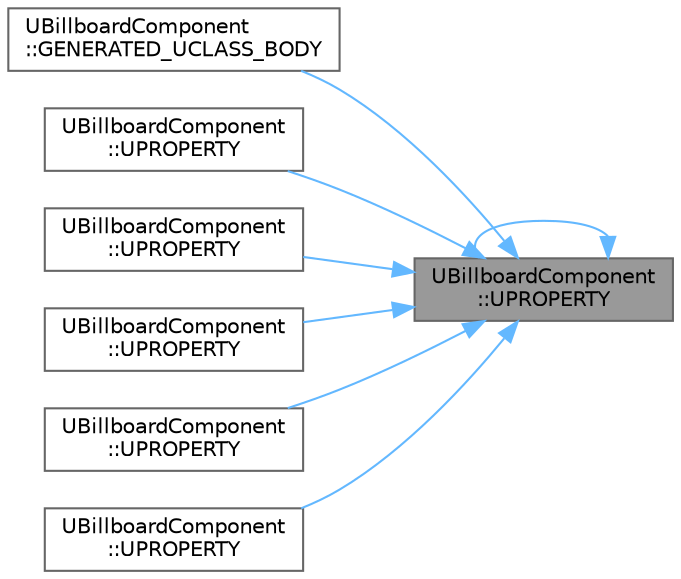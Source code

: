 digraph "UBillboardComponent::UPROPERTY"
{
 // INTERACTIVE_SVG=YES
 // LATEX_PDF_SIZE
  bgcolor="transparent";
  edge [fontname=Helvetica,fontsize=10,labelfontname=Helvetica,labelfontsize=10];
  node [fontname=Helvetica,fontsize=10,shape=box,height=0.2,width=0.4];
  rankdir="RL";
  Node1 [id="Node000001",label="UBillboardComponent\l::UPROPERTY",height=0.2,width=0.4,color="gray40", fillcolor="grey60", style="filled", fontcolor="black",tooltip=" "];
  Node1 -> Node2 [id="edge1_Node000001_Node000002",dir="back",color="steelblue1",style="solid",tooltip=" "];
  Node2 [id="Node000002",label="UBillboardComponent\l::GENERATED_UCLASS_BODY",height=0.2,width=0.4,color="grey40", fillcolor="white", style="filled",URL="$d1/dd2/classUBillboardComponent.html#a2634fc7a44a4f8118484744fcfeaae1a",tooltip=" "];
  Node1 -> Node3 [id="edge2_Node000001_Node000003",dir="back",color="steelblue1",style="solid",tooltip=" "];
  Node3 [id="Node000003",label="UBillboardComponent\l::UPROPERTY",height=0.2,width=0.4,color="grey40", fillcolor="white", style="filled",URL="$d1/dd2/classUBillboardComponent.html#a9fde2bf6cee456d3d43e8a46bf4bb243",tooltip="The billboard is not rendered where texture opacity < OpacityMaskRefVal."];
  Node1 -> Node1 [id="edge3_Node000001_Node000001",dir="back",color="steelblue1",style="solid",tooltip=" "];
  Node1 -> Node4 [id="edge4_Node000001_Node000004",dir="back",color="steelblue1",style="solid",tooltip=" "];
  Node4 [id="Node000004",label="UBillboardComponent\l::UPROPERTY",height=0.2,width=0.4,color="grey40", fillcolor="white", style="filled",URL="$d1/dd2/classUBillboardComponent.html#aac99d7d8c796e390e7a2c45137e20f24",tooltip=" "];
  Node1 -> Node5 [id="edge5_Node000001_Node000005",dir="back",color="steelblue1",style="solid",tooltip=" "];
  Node5 [id="Node000005",label="UBillboardComponent\l::UPROPERTY",height=0.2,width=0.4,color="grey40", fillcolor="white", style="filled",URL="$d1/dd2/classUBillboardComponent.html#ae5581bc573039b15902d298960233ab8",tooltip=" "];
  Node1 -> Node6 [id="edge6_Node000001_Node000006",dir="back",color="steelblue1",style="solid",tooltip=" "];
  Node6 [id="Node000006",label="UBillboardComponent\l::UPROPERTY",height=0.2,width=0.4,color="grey40", fillcolor="white", style="filled",URL="$d1/dd2/classUBillboardComponent.html#a50f24f71e2287fe025902e571972b55c",tooltip=" "];
  Node1 -> Node7 [id="edge7_Node000001_Node000007",dir="back",color="steelblue1",style="solid",tooltip=" "];
  Node7 [id="Node000007",label="UBillboardComponent\l::UPROPERTY",height=0.2,width=0.4,color="grey40", fillcolor="white", style="filled",URL="$d1/dd2/classUBillboardComponent.html#aa447dfc540d48d6f901f3ccf1d885df8",tooltip=" "];
}
